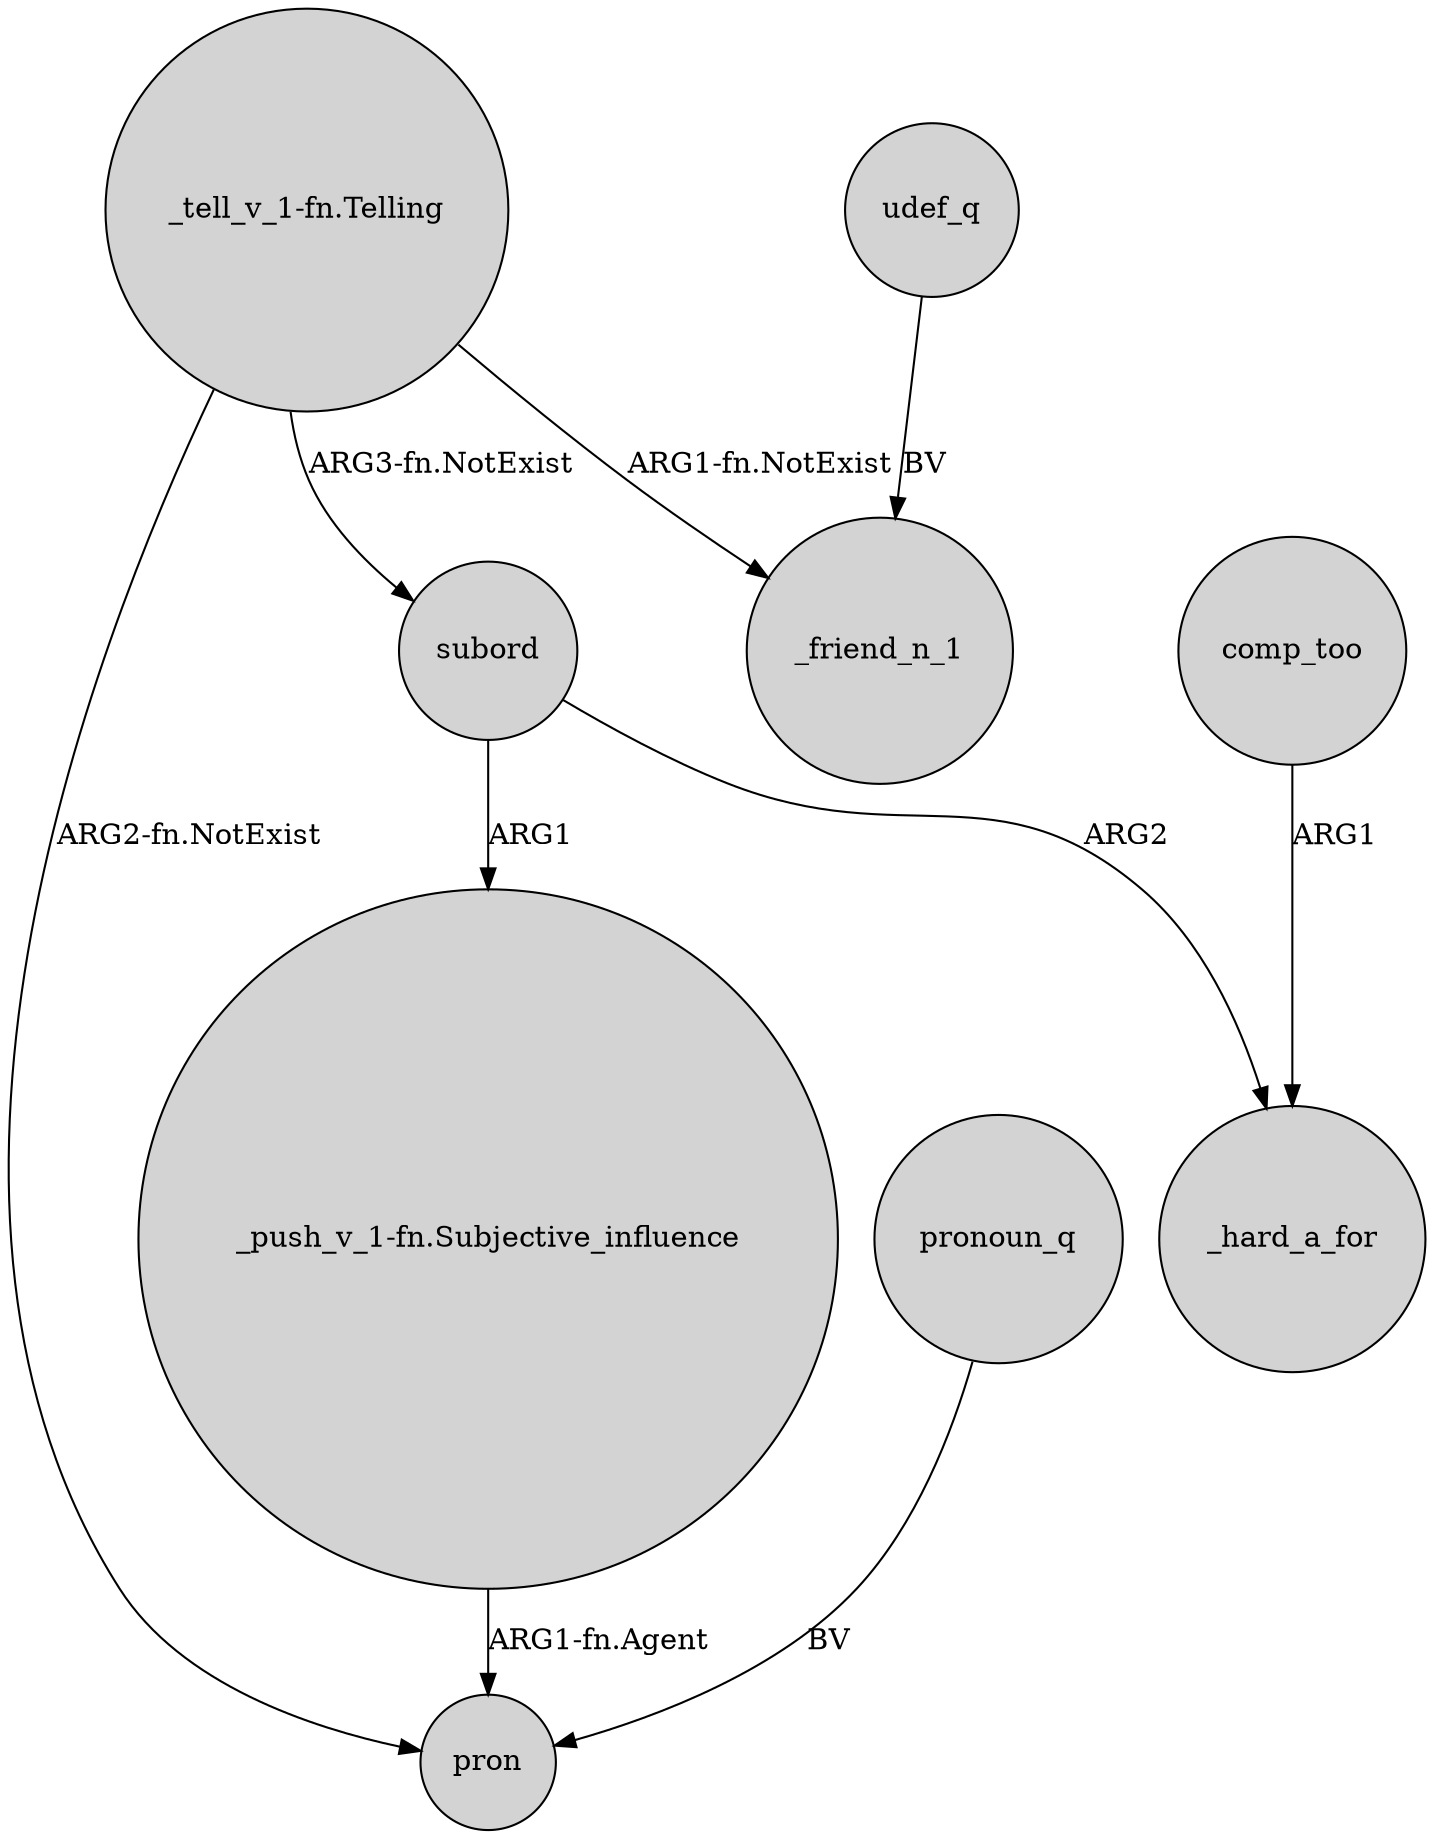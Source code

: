 digraph {
	node [shape=circle style=filled]
	"_push_v_1-fn.Subjective_influence" -> pron [label="ARG1-fn.Agent"]
	comp_too -> _hard_a_for [label=ARG1]
	"_tell_v_1-fn.Telling" -> _friend_n_1 [label="ARG1-fn.NotExist"]
	subord -> _hard_a_for [label=ARG2]
	"_tell_v_1-fn.Telling" -> subord [label="ARG3-fn.NotExist"]
	"_tell_v_1-fn.Telling" -> pron [label="ARG2-fn.NotExist"]
	udef_q -> _friend_n_1 [label=BV]
	subord -> "_push_v_1-fn.Subjective_influence" [label=ARG1]
	pronoun_q -> pron [label=BV]
}
